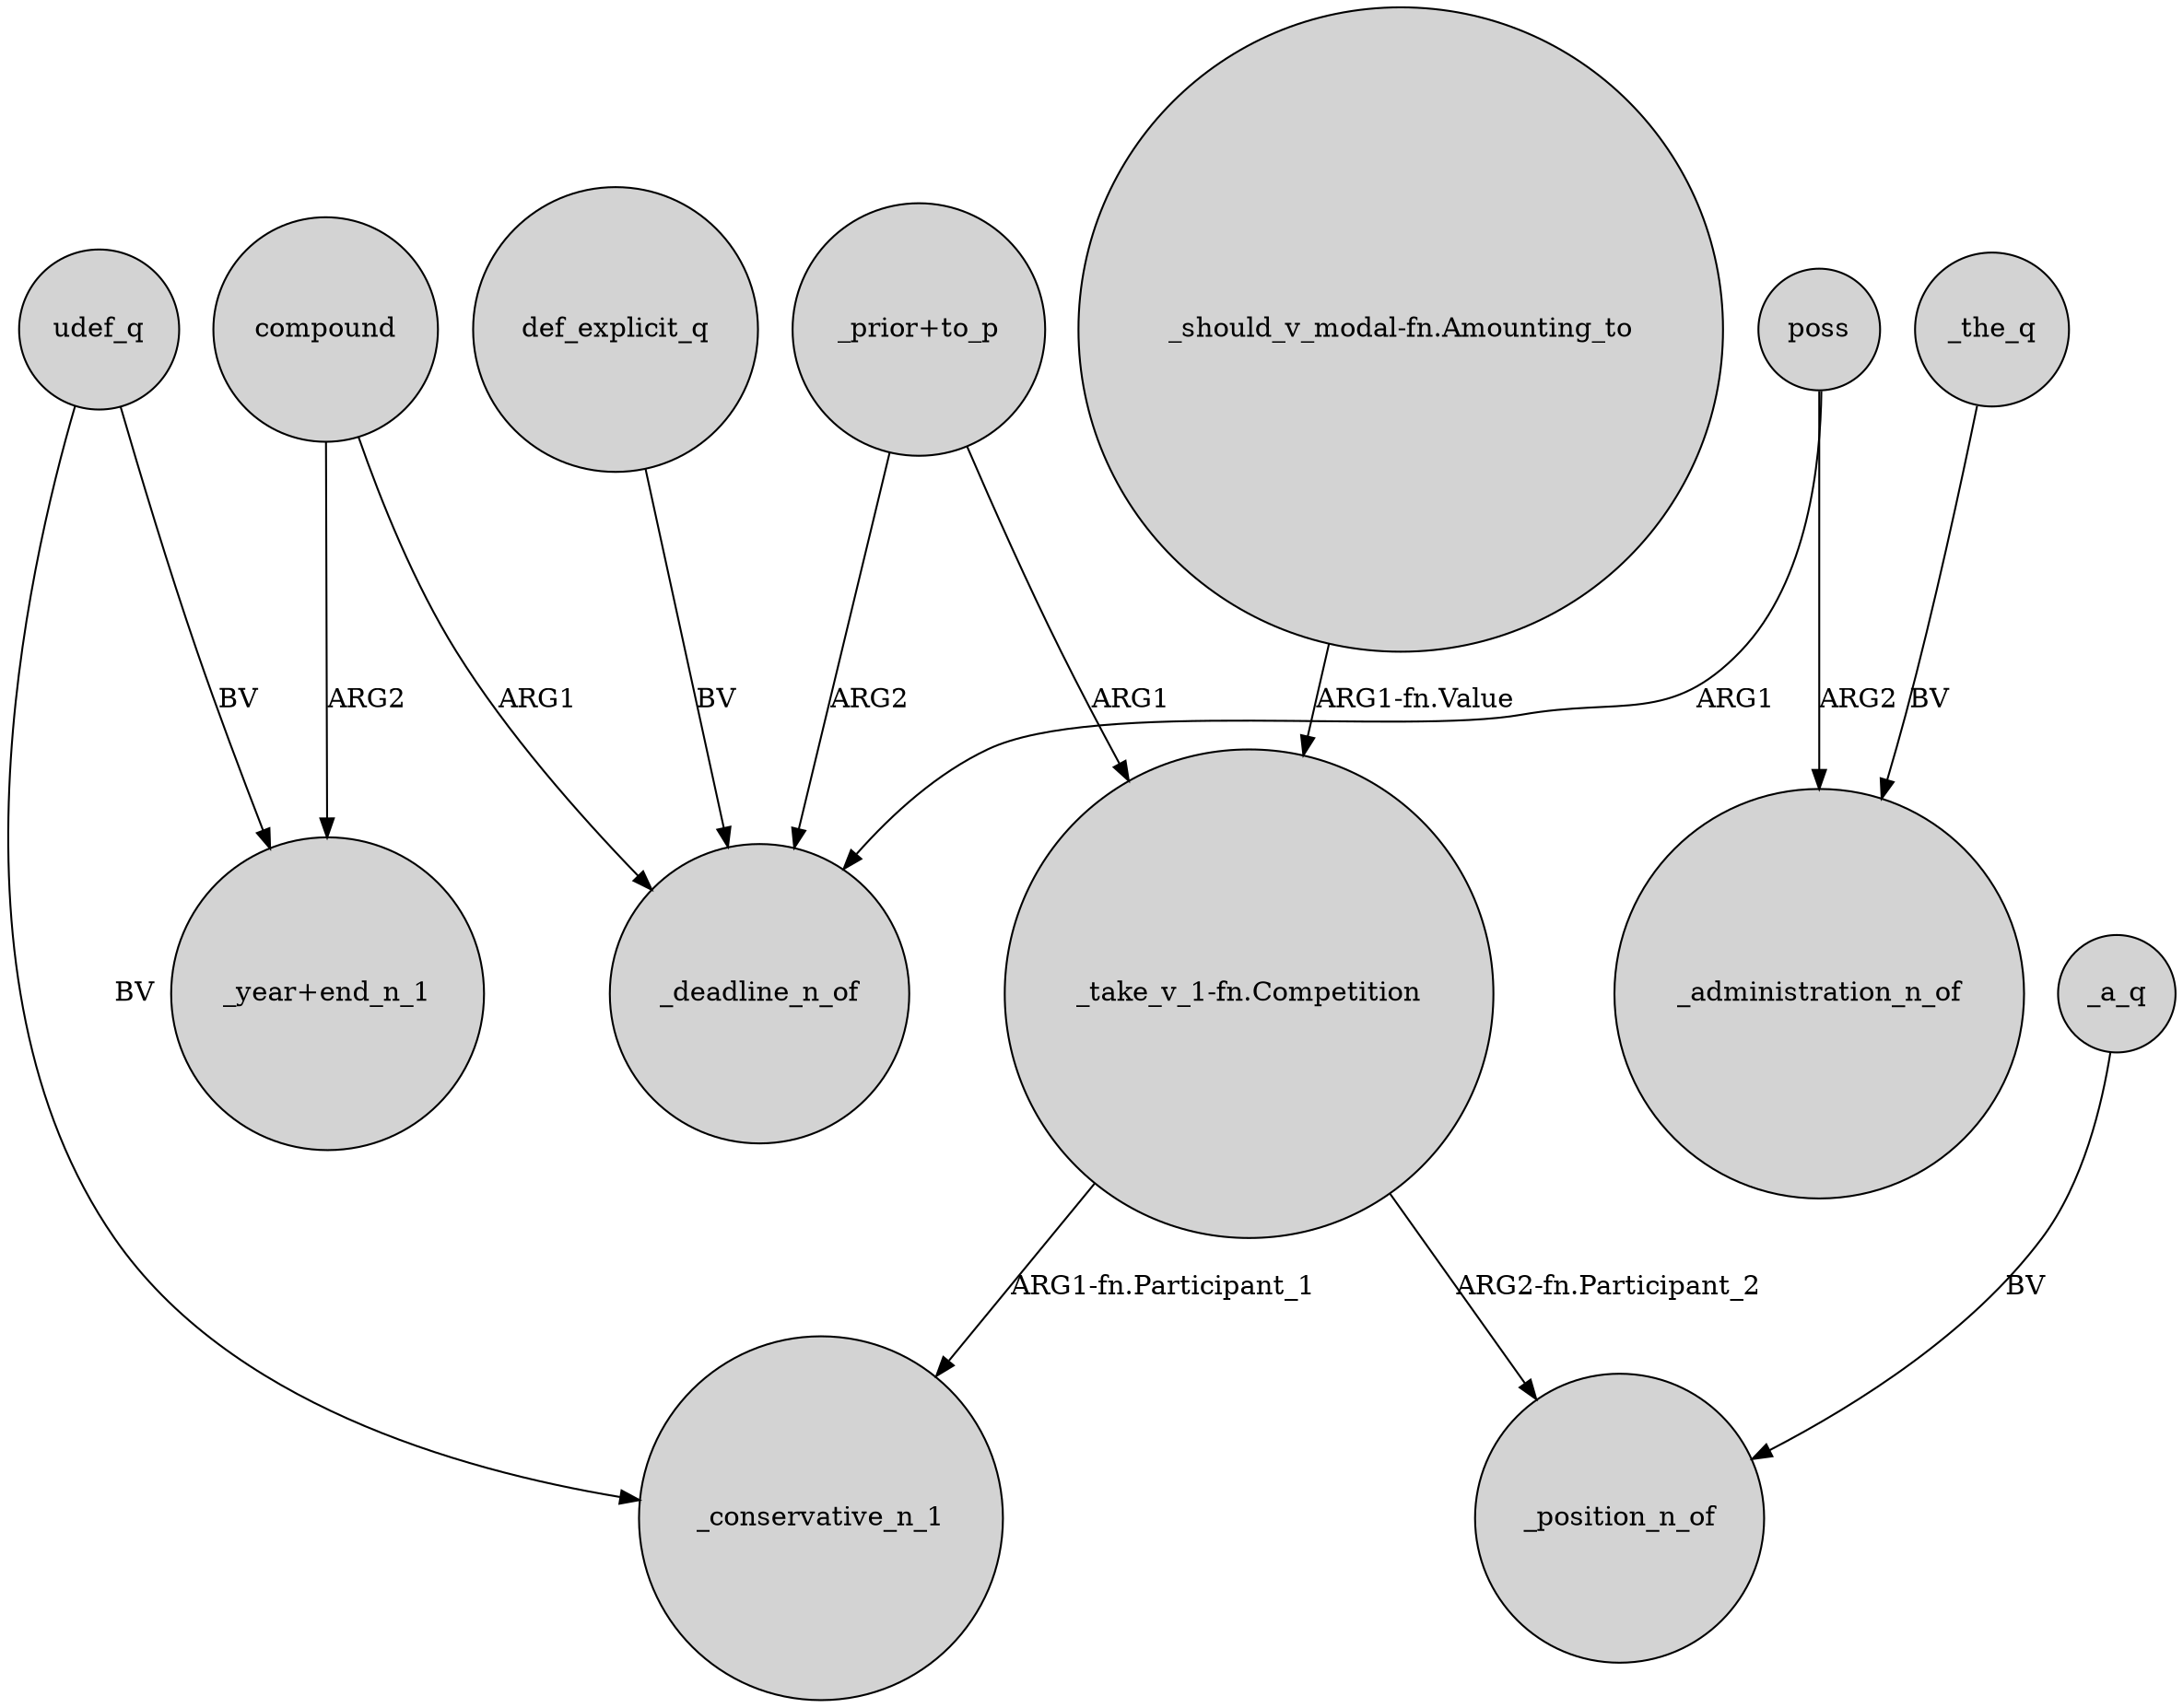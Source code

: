 digraph {
	node [shape=circle style=filled]
	"_take_v_1-fn.Competition" -> _conservative_n_1 [label="ARG1-fn.Participant_1"]
	compound -> _deadline_n_of [label=ARG1]
	"_prior+to_p" -> "_take_v_1-fn.Competition" [label=ARG1]
	"_prior+to_p" -> _deadline_n_of [label=ARG2]
	def_explicit_q -> _deadline_n_of [label=BV]
	compound -> "_year+end_n_1" [label=ARG2]
	poss -> _deadline_n_of [label=ARG1]
	poss -> _administration_n_of [label=ARG2]
	"_take_v_1-fn.Competition" -> _position_n_of [label="ARG2-fn.Participant_2"]
	udef_q -> _conservative_n_1 [label=BV]
	_the_q -> _administration_n_of [label=BV]
	udef_q -> "_year+end_n_1" [label=BV]
	"_should_v_modal-fn.Amounting_to" -> "_take_v_1-fn.Competition" [label="ARG1-fn.Value"]
	_a_q -> _position_n_of [label=BV]
}

